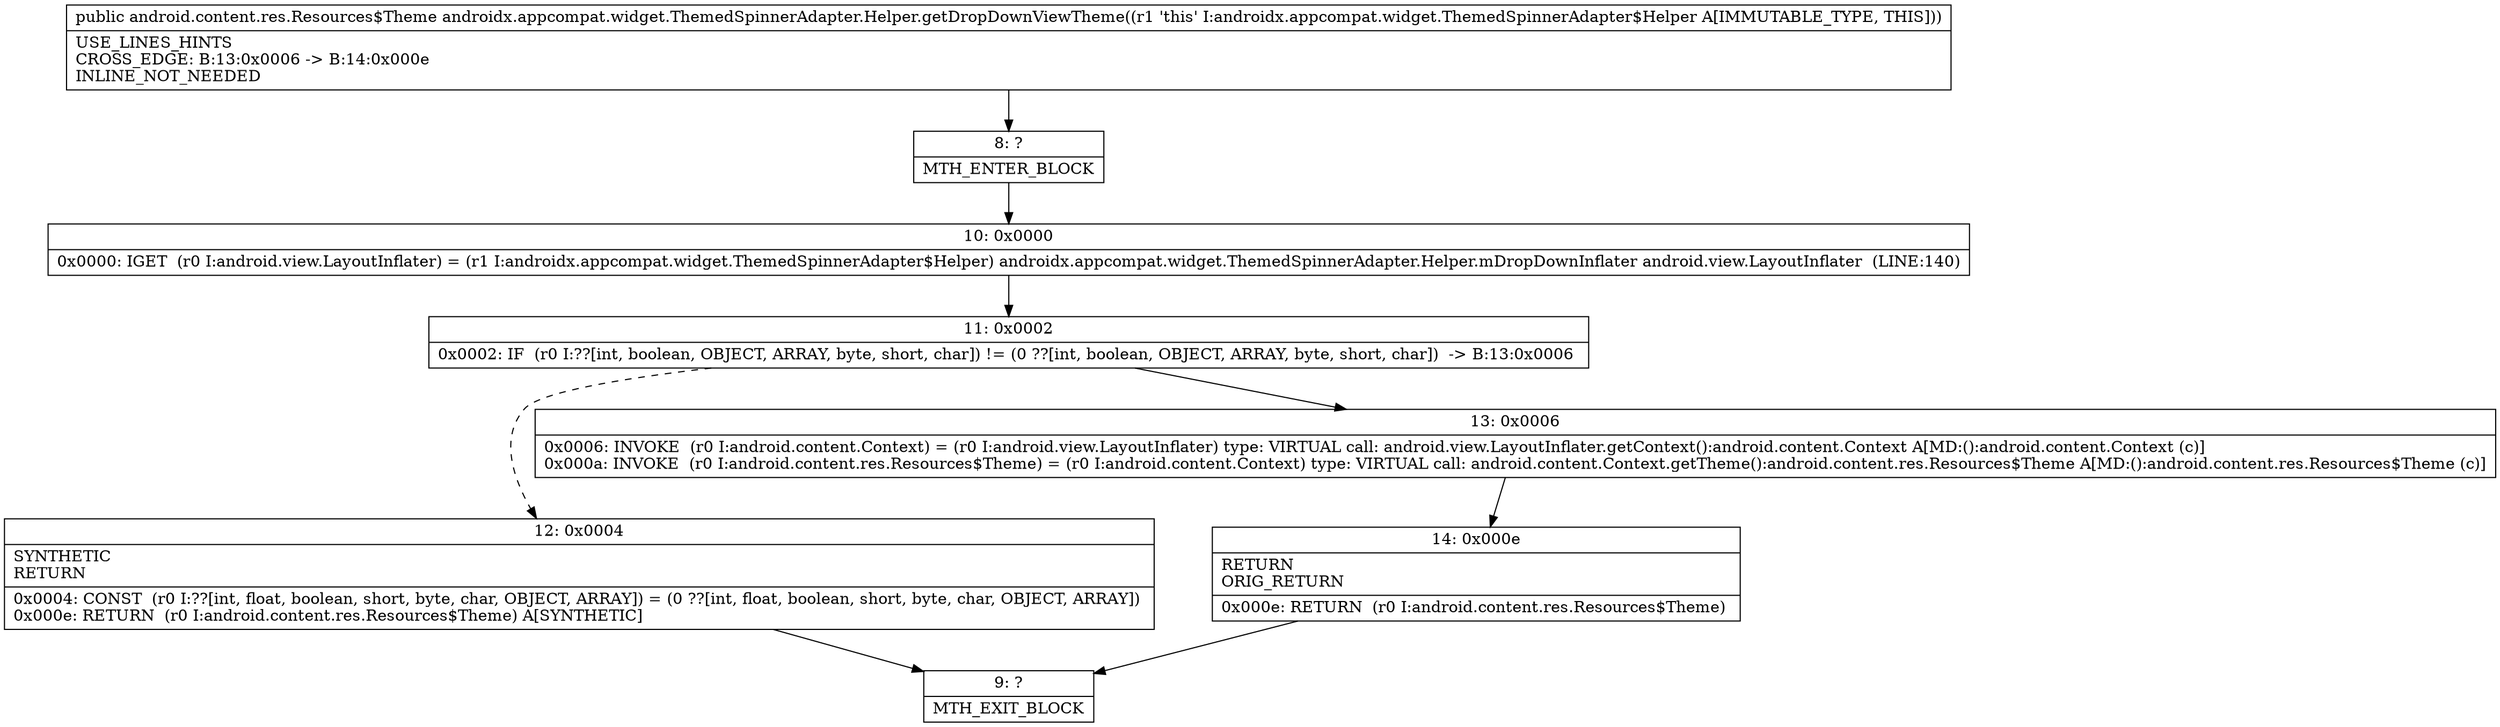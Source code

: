 digraph "CFG forandroidx.appcompat.widget.ThemedSpinnerAdapter.Helper.getDropDownViewTheme()Landroid\/content\/res\/Resources$Theme;" {
Node_8 [shape=record,label="{8\:\ ?|MTH_ENTER_BLOCK\l}"];
Node_10 [shape=record,label="{10\:\ 0x0000|0x0000: IGET  (r0 I:android.view.LayoutInflater) = (r1 I:androidx.appcompat.widget.ThemedSpinnerAdapter$Helper) androidx.appcompat.widget.ThemedSpinnerAdapter.Helper.mDropDownInflater android.view.LayoutInflater  (LINE:140)\l}"];
Node_11 [shape=record,label="{11\:\ 0x0002|0x0002: IF  (r0 I:??[int, boolean, OBJECT, ARRAY, byte, short, char]) != (0 ??[int, boolean, OBJECT, ARRAY, byte, short, char])  \-\> B:13:0x0006 \l}"];
Node_12 [shape=record,label="{12\:\ 0x0004|SYNTHETIC\lRETURN\l|0x0004: CONST  (r0 I:??[int, float, boolean, short, byte, char, OBJECT, ARRAY]) = (0 ??[int, float, boolean, short, byte, char, OBJECT, ARRAY]) \l0x000e: RETURN  (r0 I:android.content.res.Resources$Theme) A[SYNTHETIC]\l}"];
Node_9 [shape=record,label="{9\:\ ?|MTH_EXIT_BLOCK\l}"];
Node_13 [shape=record,label="{13\:\ 0x0006|0x0006: INVOKE  (r0 I:android.content.Context) = (r0 I:android.view.LayoutInflater) type: VIRTUAL call: android.view.LayoutInflater.getContext():android.content.Context A[MD:():android.content.Context (c)]\l0x000a: INVOKE  (r0 I:android.content.res.Resources$Theme) = (r0 I:android.content.Context) type: VIRTUAL call: android.content.Context.getTheme():android.content.res.Resources$Theme A[MD:():android.content.res.Resources$Theme (c)]\l}"];
Node_14 [shape=record,label="{14\:\ 0x000e|RETURN\lORIG_RETURN\l|0x000e: RETURN  (r0 I:android.content.res.Resources$Theme) \l}"];
MethodNode[shape=record,label="{public android.content.res.Resources$Theme androidx.appcompat.widget.ThemedSpinnerAdapter.Helper.getDropDownViewTheme((r1 'this' I:androidx.appcompat.widget.ThemedSpinnerAdapter$Helper A[IMMUTABLE_TYPE, THIS]))  | USE_LINES_HINTS\lCROSS_EDGE: B:13:0x0006 \-\> B:14:0x000e\lINLINE_NOT_NEEDED\l}"];
MethodNode -> Node_8;Node_8 -> Node_10;
Node_10 -> Node_11;
Node_11 -> Node_12[style=dashed];
Node_11 -> Node_13;
Node_12 -> Node_9;
Node_13 -> Node_14;
Node_14 -> Node_9;
}

